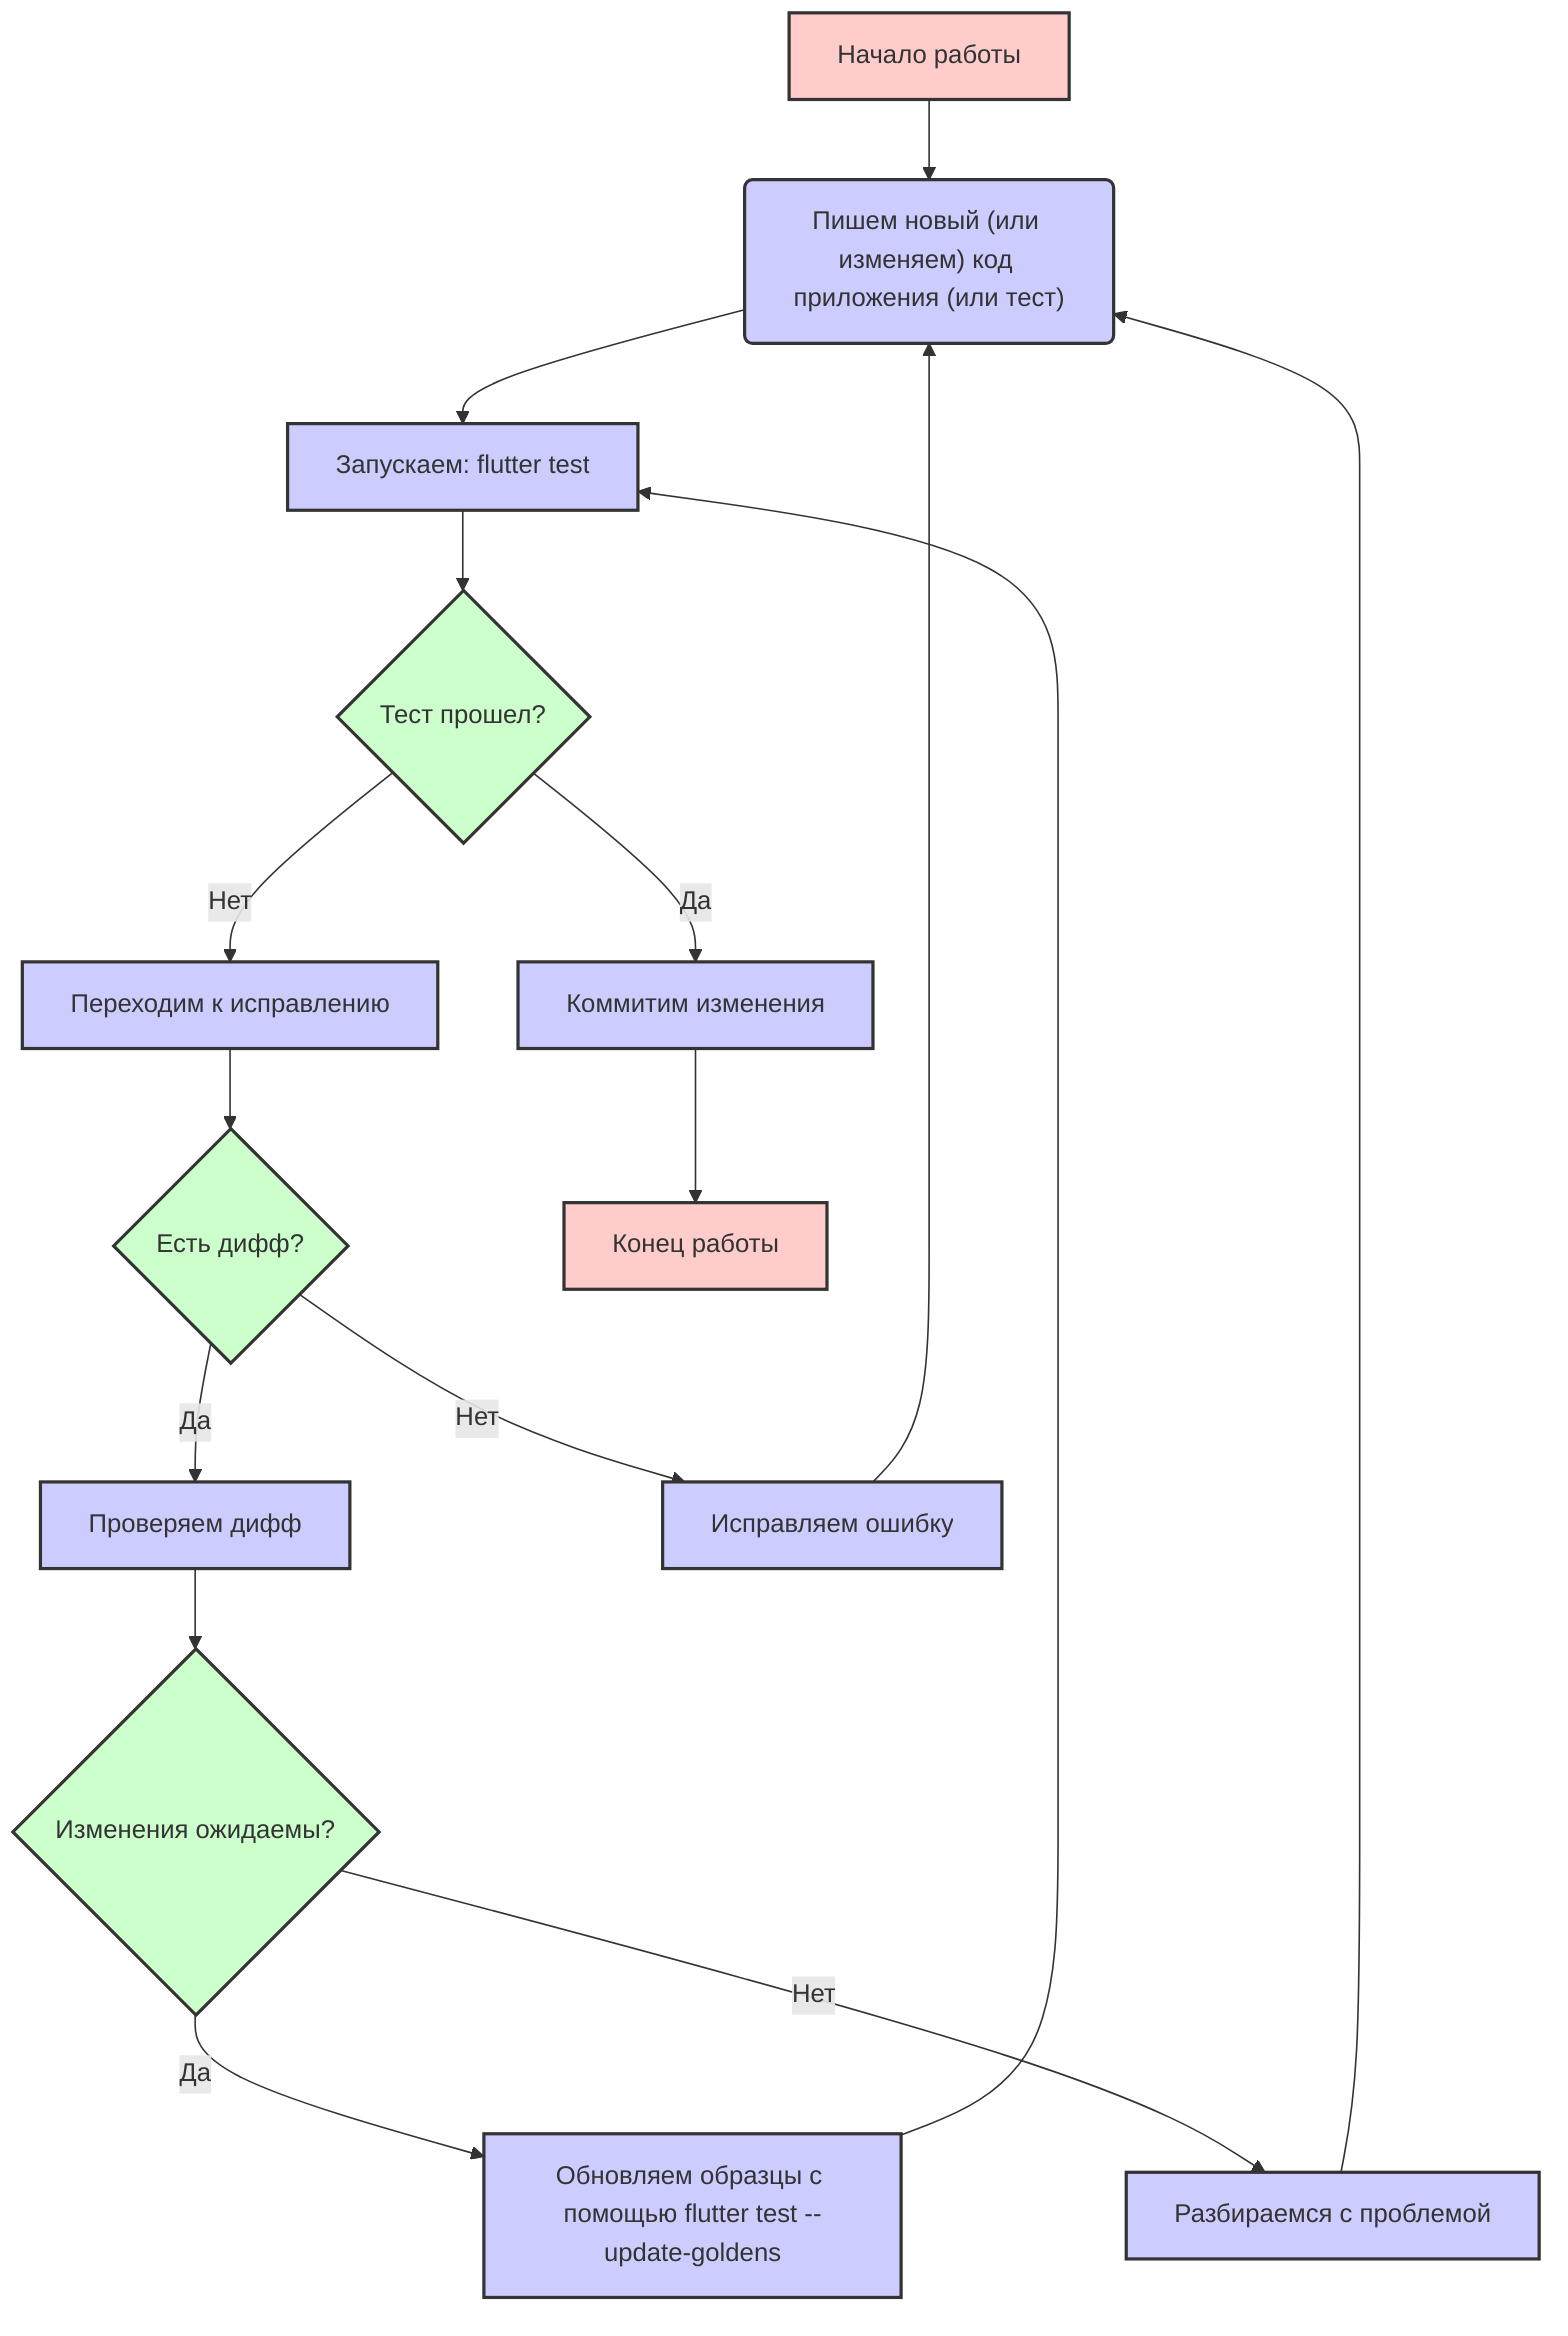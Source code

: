 flowchart TD
    %% Начало работы с тестами
    Start["Начало работы"] 
    Start --> A("Пишем новый (или изменяем) код приложения (или тест)")
   
    %% Запуск тестов
    A --> B["Запускаем: flutter test"]
    B --> C{"Тест прошел?"}
    
    %% Обработка результатов теста
    C -->|Да| D["Коммитим изменения"]
    C -->|Нет| E["Переходим к исправлению"]

    %% Дифф и обновление
    E --> F{"Есть дифф?"}
    F -->|Да| G["Проверяем дифф"]
    F -->|Нет| H["Исправляем ошибку"]
    
    %% Проверка изменений
    G --> I{"Изменения ожидаемы?"}
    I -->|Да| J["Обновляем образцы с помощью flutter test --update-goldens"]
    I -->|Нет| K["Разбираемся с проблемой"] 
    K --> A

    %% Повторный запуск тестов
    J --> B

    %% Завершение работы
    D --> M["Конец работы"]
    H --> A

    %% Определение стилей
    classDef startEnd fill:#ffcccc,stroke:#333,stroke-width:2px;
    classDef decision fill:#ccffcc,stroke:#333,stroke-width:2px;
    classDef action fill:#ccccff,stroke:#333,stroke-width:2px;
    class Start,M startEnd;
    class C,F,I decision;
    class A,B,D,E,G,H,J,K action;